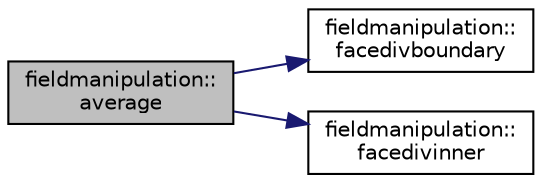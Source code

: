 digraph "fieldmanipulation::average"
{
 // LATEX_PDF_SIZE
  edge [fontname="Helvetica",fontsize="10",labelfontname="Helvetica",labelfontsize="10"];
  node [fontname="Helvetica",fontsize="10",shape=record];
  rankdir="LR";
  Node1 [label="fieldmanipulation::\laverage",height=0.2,width=0.4,color="black", fillcolor="grey75", style="filled", fontcolor="black",tooltip=" "];
  Node1 -> Node2 [color="midnightblue",fontsize="10",style="solid",fontname="Helvetica"];
  Node2 [label="fieldmanipulation::\lfacedivboundary",height=0.2,width=0.4,color="black", fillcolor="white", style="filled",URL="$namespacefieldmanipulation.html#aa28be3da5dcf8b277c6c28391f01a06e",tooltip=" "];
  Node1 -> Node3 [color="midnightblue",fontsize="10",style="solid",fontname="Helvetica"];
  Node3 [label="fieldmanipulation::\lfacedivinner",height=0.2,width=0.4,color="black", fillcolor="white", style="filled",URL="$namespacefieldmanipulation.html#afbd4007fedcd5c8960dfc4a3905349a9",tooltip=" "];
}

